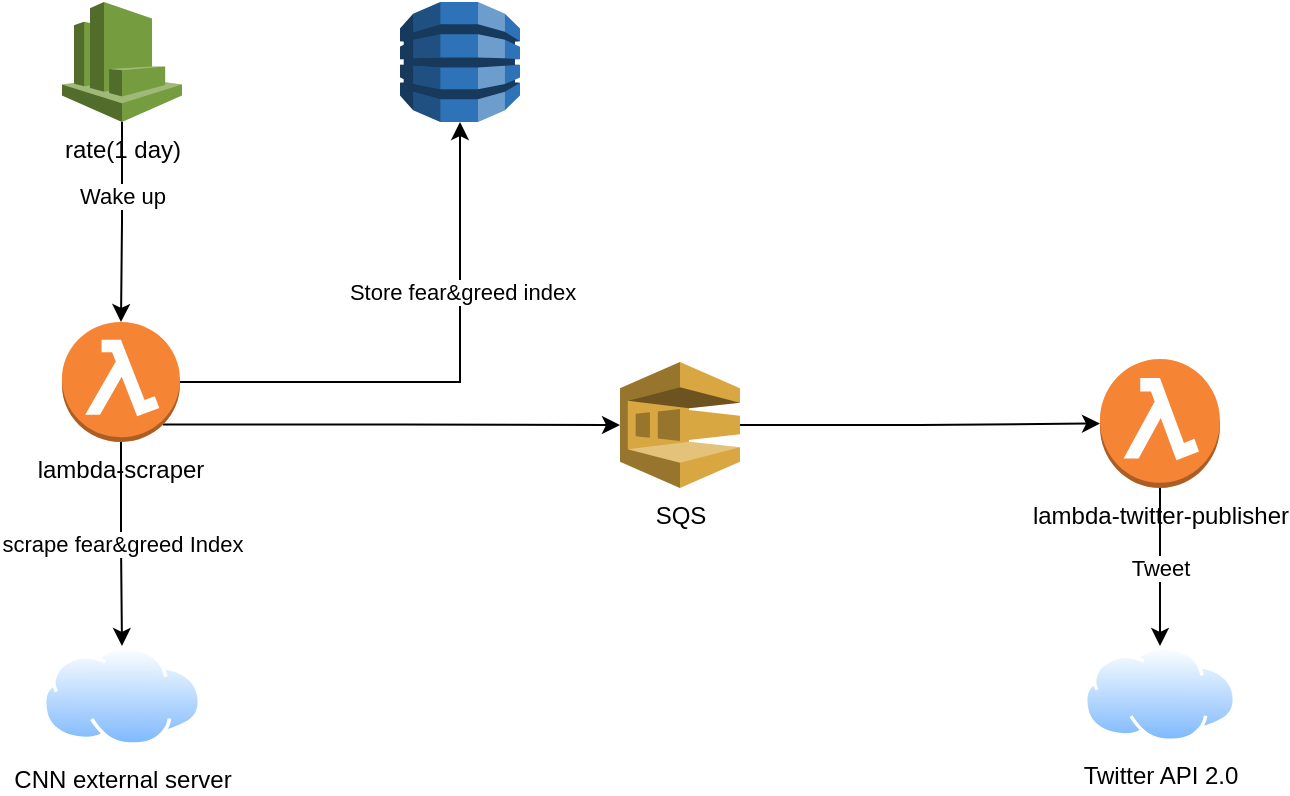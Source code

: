 <mxfile version="21.1.5" type="device">
  <diagram name="Page-1" id="Z0UWo5NEyziYYjOI5dZv">
    <mxGraphModel dx="1526" dy="752" grid="1" gridSize="10" guides="1" tooltips="1" connect="1" arrows="1" fold="1" page="1" pageScale="1" pageWidth="827" pageHeight="1169" math="0" shadow="0">
      <root>
        <mxCell id="0" />
        <mxCell id="1" parent="0" />
        <mxCell id="95c9jzbDqa1eC2_4f_S_-6" style="edgeStyle=orthogonalEdgeStyle;rounded=0;orthogonalLoop=1;jettySize=auto;html=1;entryX=0.5;entryY=0;entryDx=0;entryDy=0;entryPerimeter=0;" edge="1" parent="1" source="95c9jzbDqa1eC2_4f_S_-1" target="95c9jzbDqa1eC2_4f_S_-2">
          <mxGeometry relative="1" as="geometry" />
        </mxCell>
        <mxCell id="95c9jzbDqa1eC2_4f_S_-7" value="Wake up" style="edgeLabel;html=1;align=center;verticalAlign=middle;resizable=0;points=[];" vertex="1" connectable="0" parent="95c9jzbDqa1eC2_4f_S_-6">
          <mxGeometry x="-0.271" relative="1" as="geometry">
            <mxPoint as="offset" />
          </mxGeometry>
        </mxCell>
        <mxCell id="95c9jzbDqa1eC2_4f_S_-1" value="rate(1 day)" style="outlineConnect=0;dashed=0;verticalLabelPosition=bottom;verticalAlign=top;align=center;html=1;shape=mxgraph.aws3.cloudwatch;fillColor=#759C3E;gradientColor=none;" vertex="1" parent="1">
          <mxGeometry x="81" y="60" width="60" height="60" as="geometry" />
        </mxCell>
        <mxCell id="95c9jzbDqa1eC2_4f_S_-9" value="scrape fear&amp;amp;greed Index" style="edgeStyle=orthogonalEdgeStyle;rounded=0;orthogonalLoop=1;jettySize=auto;html=1;entryX=0.5;entryY=0;entryDx=0;entryDy=0;" edge="1" parent="1" source="95c9jzbDqa1eC2_4f_S_-2" target="95c9jzbDqa1eC2_4f_S_-8">
          <mxGeometry relative="1" as="geometry" />
        </mxCell>
        <mxCell id="95c9jzbDqa1eC2_4f_S_-10" style="edgeStyle=orthogonalEdgeStyle;rounded=0;orthogonalLoop=1;jettySize=auto;html=1;entryX=0.5;entryY=1;entryDx=0;entryDy=0;entryPerimeter=0;" edge="1" parent="1" source="95c9jzbDqa1eC2_4f_S_-2" target="95c9jzbDqa1eC2_4f_S_-5">
          <mxGeometry relative="1" as="geometry" />
        </mxCell>
        <mxCell id="95c9jzbDqa1eC2_4f_S_-11" value="Store fear&amp;amp;greed index" style="edgeLabel;html=1;align=center;verticalAlign=middle;resizable=0;points=[];" vertex="1" connectable="0" parent="95c9jzbDqa1eC2_4f_S_-10">
          <mxGeometry x="0.369" y="-1" relative="1" as="geometry">
            <mxPoint as="offset" />
          </mxGeometry>
        </mxCell>
        <mxCell id="95c9jzbDqa1eC2_4f_S_-12" style="edgeStyle=orthogonalEdgeStyle;rounded=0;orthogonalLoop=1;jettySize=auto;html=1;exitX=0.855;exitY=0.855;exitDx=0;exitDy=0;exitPerimeter=0;" edge="1" parent="1" source="95c9jzbDqa1eC2_4f_S_-2" target="95c9jzbDqa1eC2_4f_S_-4">
          <mxGeometry relative="1" as="geometry" />
        </mxCell>
        <mxCell id="95c9jzbDqa1eC2_4f_S_-2" value="lambda-scraper" style="outlineConnect=0;dashed=0;verticalLabelPosition=bottom;verticalAlign=top;align=center;html=1;shape=mxgraph.aws3.lambda_function;fillColor=#F58534;gradientColor=none;" vertex="1" parent="1">
          <mxGeometry x="80.99" y="220" width="59" height="60" as="geometry" />
        </mxCell>
        <mxCell id="95c9jzbDqa1eC2_4f_S_-15" value="Tweet" style="edgeStyle=orthogonalEdgeStyle;rounded=0;orthogonalLoop=1;jettySize=auto;html=1;" edge="1" parent="1" source="95c9jzbDqa1eC2_4f_S_-3" target="95c9jzbDqa1eC2_4f_S_-14">
          <mxGeometry relative="1" as="geometry" />
        </mxCell>
        <mxCell id="95c9jzbDqa1eC2_4f_S_-3" value="lambda-twitter-publisher" style="outlineConnect=0;dashed=0;verticalLabelPosition=bottom;verticalAlign=top;align=center;html=1;shape=mxgraph.aws3.lambda_function;fillColor=#F58534;gradientColor=none;" vertex="1" parent="1">
          <mxGeometry x="600" y="238.5" width="60" height="64.5" as="geometry" />
        </mxCell>
        <mxCell id="95c9jzbDqa1eC2_4f_S_-13" style="edgeStyle=orthogonalEdgeStyle;rounded=0;orthogonalLoop=1;jettySize=auto;html=1;entryX=0;entryY=0.5;entryDx=0;entryDy=0;entryPerimeter=0;" edge="1" parent="1" source="95c9jzbDqa1eC2_4f_S_-4" target="95c9jzbDqa1eC2_4f_S_-3">
          <mxGeometry relative="1" as="geometry">
            <mxPoint x="600" y="270" as="targetPoint" />
          </mxGeometry>
        </mxCell>
        <mxCell id="95c9jzbDqa1eC2_4f_S_-4" value="SQS" style="outlineConnect=0;dashed=0;verticalLabelPosition=bottom;verticalAlign=top;align=center;html=1;shape=mxgraph.aws3.sqs;fillColor=#D9A741;gradientColor=none;" vertex="1" parent="1">
          <mxGeometry x="360" y="240" width="60" height="63" as="geometry" />
        </mxCell>
        <mxCell id="95c9jzbDqa1eC2_4f_S_-5" value="" style="outlineConnect=0;dashed=0;verticalLabelPosition=bottom;verticalAlign=top;align=center;html=1;shape=mxgraph.aws3.dynamo_db;fillColor=#2E73B8;gradientColor=none;" vertex="1" parent="1">
          <mxGeometry x="250" y="60" width="60" height="60" as="geometry" />
        </mxCell>
        <mxCell id="95c9jzbDqa1eC2_4f_S_-8" value="CNN external server" style="image;aspect=fixed;perimeter=ellipsePerimeter;html=1;align=center;shadow=0;dashed=0;spacingTop=3;image=img/lib/active_directory/internet_cloud.svg;" vertex="1" parent="1">
          <mxGeometry x="71.31" y="382" width="79.37" height="50" as="geometry" />
        </mxCell>
        <mxCell id="95c9jzbDqa1eC2_4f_S_-14" value="Twitter API 2.0&lt;br&gt;" style="image;aspect=fixed;perimeter=ellipsePerimeter;html=1;align=center;shadow=0;dashed=0;spacingTop=3;image=img/lib/active_directory/internet_cloud.svg;" vertex="1" parent="1">
          <mxGeometry x="591.91" y="382" width="76.19" height="48" as="geometry" />
        </mxCell>
      </root>
    </mxGraphModel>
  </diagram>
</mxfile>
